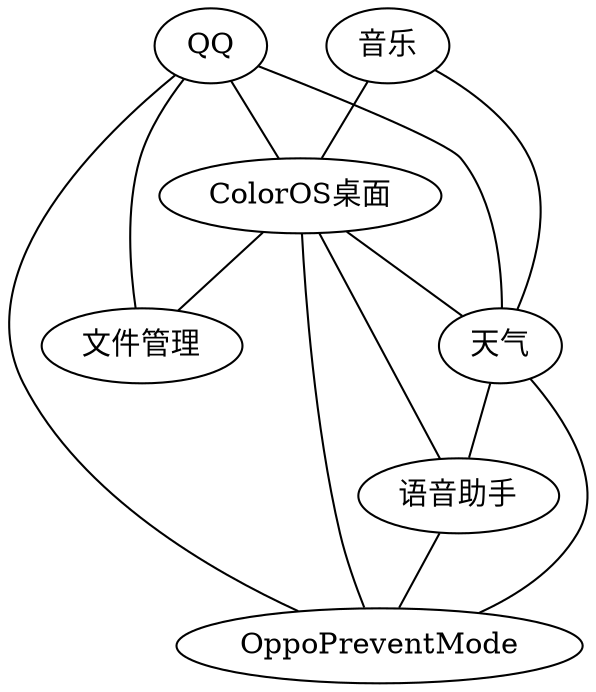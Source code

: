 strict graph  {
	QQ -- ColorOS桌面	 [weights="[0, 0, 0, 0, 0, 0, 11]"];
	QQ -- 天气	 [weights="[0, 0, 0, 0, 0, 0, 4]"];
	QQ -- 文件管理	 [weights="[0, 0, 0, 0, 0, 0, 2]"];
	QQ -- OppoPreventMode	 [weights="[0, 0, 0, 0, 0, 0, 2]"];
	音乐 -- ColorOS桌面	 [weights="[0, 0, 0, 0, 0, 0, 2]"];
	音乐 -- 天气	 [weights="[0, 0, 0, 0, 0, 0, 1]"];
	ColorOS桌面 -- 天气	 [weights="[0, 0, 0, 0, 0, 0, 8]"];
	ColorOS桌面 -- 语音助手	 [weights="[0, 0, 0, 0, 0, 0, 3]"];
	ColorOS桌面 -- 文件管理	 [weights="[0, 0, 0, 0, 0, 0, 1]"];
	ColorOS桌面 -- OppoPreventMode	 [weights="[0, 0, 0, 0, 0, 0, 2]"];
	天气 -- 语音助手	 [weights="[0, 0, 0, 0, 0, 0, 2]"];
	天气 -- OppoPreventMode	 [weights="[0, 0, 0, 0, 0, 0, 1]"];
	语音助手 -- OppoPreventMode	 [weights="[0, 0, 0, 0, 0, 0, 1]"];
}
